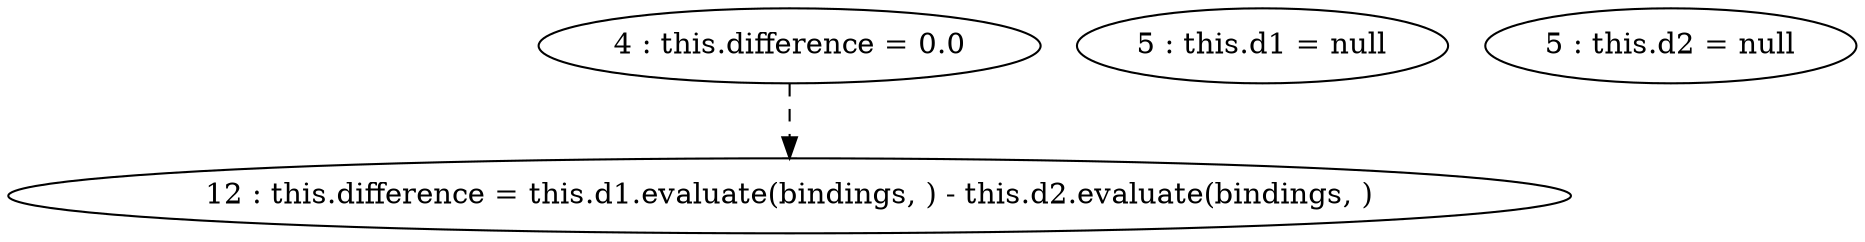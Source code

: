 digraph G {
"4 : this.difference = 0.0"
"4 : this.difference = 0.0" -> "12 : this.difference = this.d1.evaluate(bindings, ) - this.d2.evaluate(bindings, )" [style=dashed]
"5 : this.d1 = null"
"5 : this.d2 = null"
"12 : this.difference = this.d1.evaluate(bindings, ) - this.d2.evaluate(bindings, )"
}